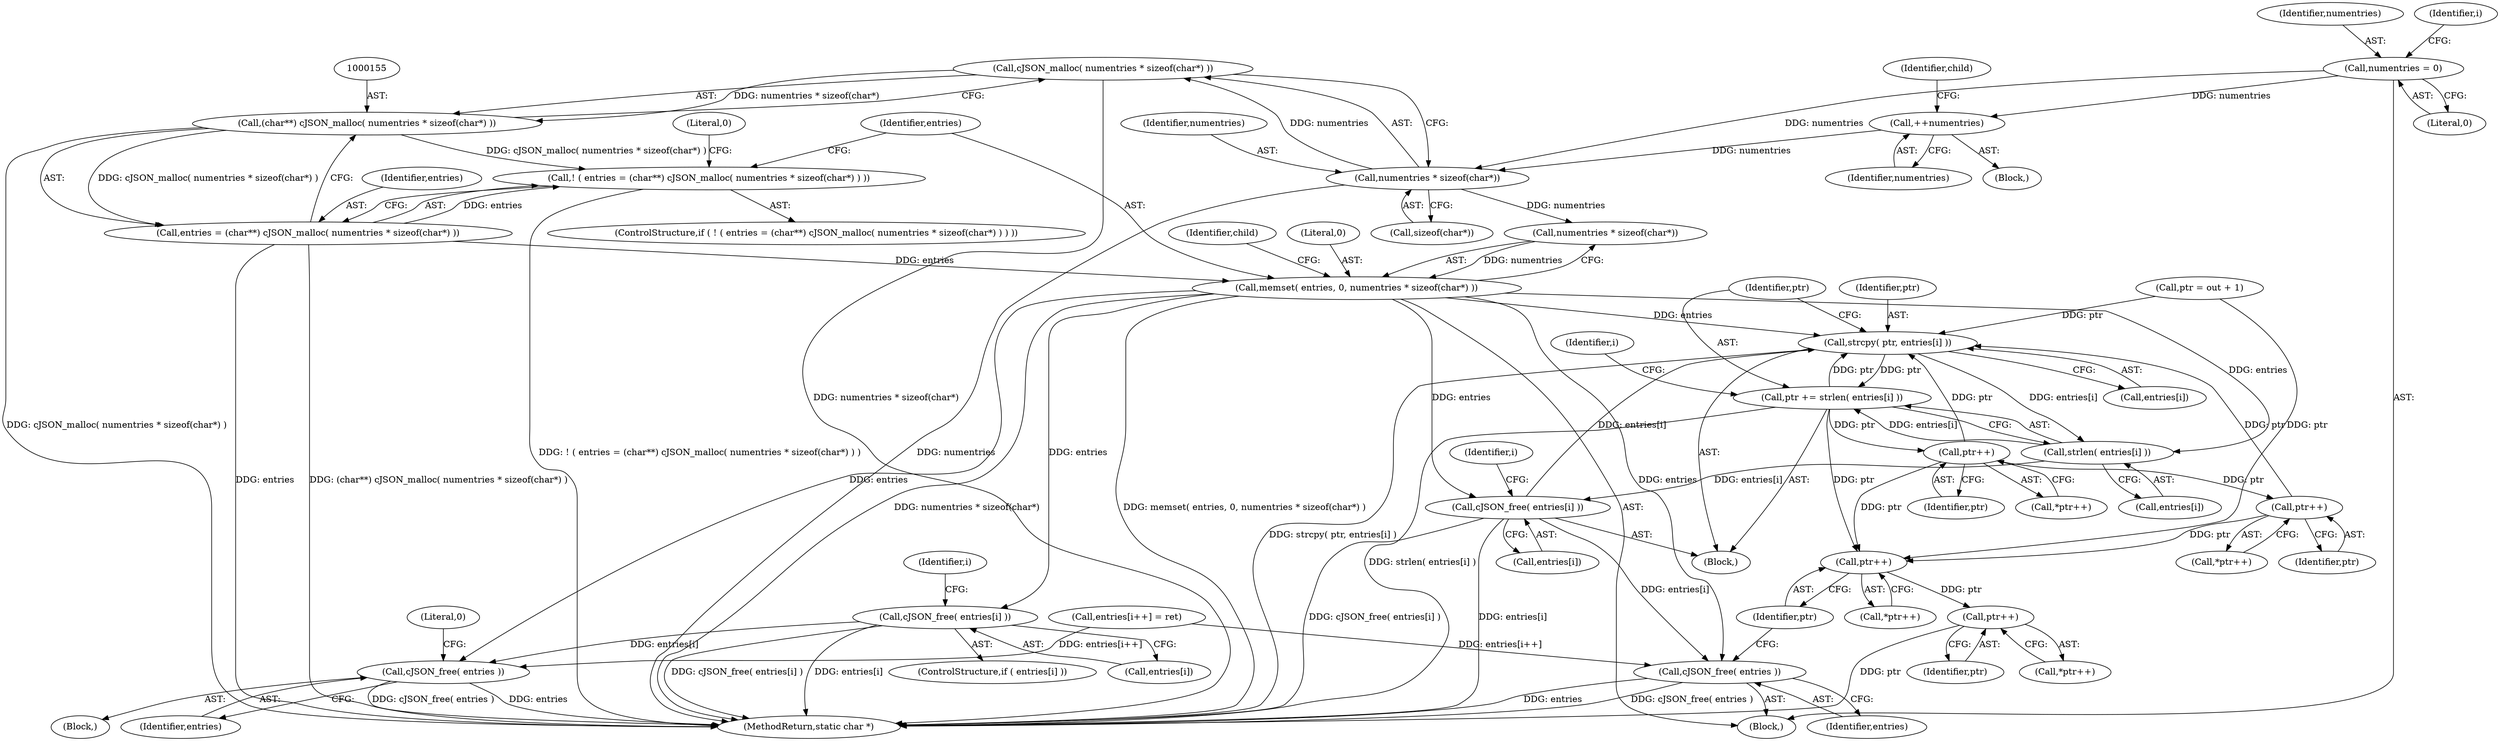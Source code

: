digraph "1_iperf_91f2fa59e8ed80dfbf400add0164ee0e508e412a_40@API" {
"1000156" [label="(Call,cJSON_malloc( numentries * sizeof(char*) ))"];
"1000157" [label="(Call,numentries * sizeof(char*))"];
"1000129" [label="(Call,numentries = 0)"];
"1000143" [label="(Call,++numentries)"];
"1000154" [label="(Call,(char**) cJSON_malloc( numentries * sizeof(char*) ))"];
"1000151" [label="(Call,! ( entries = (char**) cJSON_malloc( numentries * sizeof(char*) ) ))"];
"1000152" [label="(Call,entries = (char**) cJSON_malloc( numentries * sizeof(char*) ))"];
"1000163" [label="(Call,memset( entries, 0, numentries * sizeof(char*) ))"];
"1000249" [label="(Call,cJSON_free( entries[i] ))"];
"1000253" [label="(Call,cJSON_free( entries ))"];
"1000280" [label="(Call,strcpy( ptr, entries[i] ))"];
"1000285" [label="(Call,ptr += strlen( entries[i] ))"];
"1000300" [label="(Call,ptr++)"];
"1000307" [label="(Call,ptr++)"];
"1000322" [label="(Call,ptr++)"];
"1000327" [label="(Call,ptr++)"];
"1000287" [label="(Call,strlen( entries[i] ))"];
"1000314" [label="(Call,cJSON_free( entries[i] ))"];
"1000318" [label="(Call,cJSON_free( entries ))"];
"1000306" [label="(Call,*ptr++)"];
"1000301" [label="(Identifier,ptr)"];
"1000318" [label="(Call,cJSON_free( entries ))"];
"1000153" [label="(Identifier,entries)"];
"1000110" [label="(Block,)"];
"1000322" [label="(Call,ptr++)"];
"1000157" [label="(Call,numentries * sizeof(char*))"];
"1000151" [label="(Call,! ( entries = (char**) cJSON_malloc( numentries * sizeof(char*) ) ))"];
"1000282" [label="(Call,entries[i])"];
"1000288" [label="(Call,entries[i])"];
"1000158" [label="(Identifier,numentries)"];
"1000281" [label="(Identifier,ptr)"];
"1000319" [label="(Identifier,entries)"];
"1000326" [label="(Call,*ptr++)"];
"1000130" [label="(Identifier,numentries)"];
"1000299" [label="(Call,*ptr++)"];
"1000146" [label="(Identifier,child)"];
"1000164" [label="(Identifier,entries)"];
"1000245" [label="(ControlStructure,if ( entries[i] ))"];
"1000162" [label="(Literal,0)"];
"1000171" [label="(Identifier,child)"];
"1000314" [label="(Call,cJSON_free( entries[i] ))"];
"1000235" [label="(Block,)"];
"1000129" [label="(Call,numentries = 0)"];
"1000308" [label="(Identifier,ptr)"];
"1000131" [label="(Literal,0)"];
"1000286" [label="(Identifier,ptr)"];
"1000150" [label="(ControlStructure,if ( ! ( entries = (char**) cJSON_malloc( numentries * sizeof(char*) ) ) ))"];
"1000156" [label="(Call,cJSON_malloc( numentries * sizeof(char*) ))"];
"1000323" [label="(Identifier,ptr)"];
"1000261" [label="(Call,ptr = out + 1)"];
"1000280" [label="(Call,strcpy( ptr, entries[i] ))"];
"1000253" [label="(Call,cJSON_free( entries ))"];
"1000307" [label="(Call,ptr++)"];
"1000249" [label="(Call,cJSON_free( entries[i] ))"];
"1000144" [label="(Identifier,numentries)"];
"1000321" [label="(Call,*ptr++)"];
"1000142" [label="(Block,)"];
"1000159" [label="(Call,sizeof(char*))"];
"1000244" [label="(Identifier,i)"];
"1000256" [label="(Literal,0)"];
"1000285" [label="(Call,ptr += strlen( entries[i] ))"];
"1000163" [label="(Call,memset( entries, 0, numentries * sizeof(char*) ))"];
"1000315" [label="(Call,entries[i])"];
"1000154" [label="(Call,(char**) cJSON_malloc( numentries * sizeof(char*) ))"];
"1000250" [label="(Call,entries[i])"];
"1000166" [label="(Call,numentries * sizeof(char*))"];
"1000152" [label="(Call,entries = (char**) cJSON_malloc( numentries * sizeof(char*) ))"];
"1000254" [label="(Identifier,entries)"];
"1000165" [label="(Literal,0)"];
"1000328" [label="(Identifier,ptr)"];
"1000143" [label="(Call,++numentries)"];
"1000189" [label="(Call,entries[i++] = ret)"];
"1000300" [label="(Call,ptr++)"];
"1000287" [label="(Call,strlen( entries[i] ))"];
"1000293" [label="(Identifier,i)"];
"1000327" [label="(Call,ptr++)"];
"1000332" [label="(MethodReturn,static char *)"];
"1000278" [label="(Identifier,i)"];
"1000279" [label="(Block,)"];
"1000134" [label="(Identifier,i)"];
"1000156" -> "1000154"  [label="AST: "];
"1000156" -> "1000157"  [label="CFG: "];
"1000157" -> "1000156"  [label="AST: "];
"1000154" -> "1000156"  [label="CFG: "];
"1000156" -> "1000332"  [label="DDG: numentries * sizeof(char*)"];
"1000156" -> "1000154"  [label="DDG: numentries * sizeof(char*)"];
"1000157" -> "1000156"  [label="DDG: numentries"];
"1000157" -> "1000159"  [label="CFG: "];
"1000158" -> "1000157"  [label="AST: "];
"1000159" -> "1000157"  [label="AST: "];
"1000157" -> "1000332"  [label="DDG: numentries"];
"1000129" -> "1000157"  [label="DDG: numentries"];
"1000143" -> "1000157"  [label="DDG: numentries"];
"1000157" -> "1000166"  [label="DDG: numentries"];
"1000129" -> "1000110"  [label="AST: "];
"1000129" -> "1000131"  [label="CFG: "];
"1000130" -> "1000129"  [label="AST: "];
"1000131" -> "1000129"  [label="AST: "];
"1000134" -> "1000129"  [label="CFG: "];
"1000129" -> "1000143"  [label="DDG: numentries"];
"1000143" -> "1000142"  [label="AST: "];
"1000143" -> "1000144"  [label="CFG: "];
"1000144" -> "1000143"  [label="AST: "];
"1000146" -> "1000143"  [label="CFG: "];
"1000154" -> "1000152"  [label="AST: "];
"1000155" -> "1000154"  [label="AST: "];
"1000152" -> "1000154"  [label="CFG: "];
"1000154" -> "1000332"  [label="DDG: cJSON_malloc( numentries * sizeof(char*) )"];
"1000154" -> "1000151"  [label="DDG: cJSON_malloc( numentries * sizeof(char*) )"];
"1000154" -> "1000152"  [label="DDG: cJSON_malloc( numentries * sizeof(char*) )"];
"1000151" -> "1000150"  [label="AST: "];
"1000151" -> "1000152"  [label="CFG: "];
"1000152" -> "1000151"  [label="AST: "];
"1000162" -> "1000151"  [label="CFG: "];
"1000164" -> "1000151"  [label="CFG: "];
"1000151" -> "1000332"  [label="DDG: ! ( entries = (char**) cJSON_malloc( numentries * sizeof(char*) ) )"];
"1000152" -> "1000151"  [label="DDG: entries"];
"1000153" -> "1000152"  [label="AST: "];
"1000152" -> "1000332"  [label="DDG: entries"];
"1000152" -> "1000332"  [label="DDG: (char**) cJSON_malloc( numentries * sizeof(char*) )"];
"1000152" -> "1000163"  [label="DDG: entries"];
"1000163" -> "1000110"  [label="AST: "];
"1000163" -> "1000166"  [label="CFG: "];
"1000164" -> "1000163"  [label="AST: "];
"1000165" -> "1000163"  [label="AST: "];
"1000166" -> "1000163"  [label="AST: "];
"1000171" -> "1000163"  [label="CFG: "];
"1000163" -> "1000332"  [label="DDG: numentries * sizeof(char*)"];
"1000163" -> "1000332"  [label="DDG: memset( entries, 0, numentries * sizeof(char*) )"];
"1000166" -> "1000163"  [label="DDG: numentries"];
"1000163" -> "1000249"  [label="DDG: entries"];
"1000163" -> "1000253"  [label="DDG: entries"];
"1000163" -> "1000280"  [label="DDG: entries"];
"1000163" -> "1000287"  [label="DDG: entries"];
"1000163" -> "1000314"  [label="DDG: entries"];
"1000163" -> "1000318"  [label="DDG: entries"];
"1000249" -> "1000245"  [label="AST: "];
"1000249" -> "1000250"  [label="CFG: "];
"1000250" -> "1000249"  [label="AST: "];
"1000244" -> "1000249"  [label="CFG: "];
"1000249" -> "1000332"  [label="DDG: entries[i]"];
"1000249" -> "1000332"  [label="DDG: cJSON_free( entries[i] )"];
"1000249" -> "1000253"  [label="DDG: entries[i]"];
"1000253" -> "1000235"  [label="AST: "];
"1000253" -> "1000254"  [label="CFG: "];
"1000254" -> "1000253"  [label="AST: "];
"1000256" -> "1000253"  [label="CFG: "];
"1000253" -> "1000332"  [label="DDG: cJSON_free( entries )"];
"1000253" -> "1000332"  [label="DDG: entries"];
"1000189" -> "1000253"  [label="DDG: entries[i++]"];
"1000280" -> "1000279"  [label="AST: "];
"1000280" -> "1000282"  [label="CFG: "];
"1000281" -> "1000280"  [label="AST: "];
"1000282" -> "1000280"  [label="AST: "];
"1000286" -> "1000280"  [label="CFG: "];
"1000280" -> "1000332"  [label="DDG: strcpy( ptr, entries[i] )"];
"1000285" -> "1000280"  [label="DDG: ptr"];
"1000300" -> "1000280"  [label="DDG: ptr"];
"1000261" -> "1000280"  [label="DDG: ptr"];
"1000307" -> "1000280"  [label="DDG: ptr"];
"1000314" -> "1000280"  [label="DDG: entries[i]"];
"1000280" -> "1000285"  [label="DDG: ptr"];
"1000280" -> "1000287"  [label="DDG: entries[i]"];
"1000285" -> "1000279"  [label="AST: "];
"1000285" -> "1000287"  [label="CFG: "];
"1000286" -> "1000285"  [label="AST: "];
"1000287" -> "1000285"  [label="AST: "];
"1000293" -> "1000285"  [label="CFG: "];
"1000285" -> "1000332"  [label="DDG: strlen( entries[i] )"];
"1000287" -> "1000285"  [label="DDG: entries[i]"];
"1000285" -> "1000300"  [label="DDG: ptr"];
"1000285" -> "1000322"  [label="DDG: ptr"];
"1000300" -> "1000299"  [label="AST: "];
"1000300" -> "1000301"  [label="CFG: "];
"1000301" -> "1000300"  [label="AST: "];
"1000299" -> "1000300"  [label="CFG: "];
"1000300" -> "1000307"  [label="DDG: ptr"];
"1000300" -> "1000322"  [label="DDG: ptr"];
"1000307" -> "1000306"  [label="AST: "];
"1000307" -> "1000308"  [label="CFG: "];
"1000308" -> "1000307"  [label="AST: "];
"1000306" -> "1000307"  [label="CFG: "];
"1000307" -> "1000322"  [label="DDG: ptr"];
"1000322" -> "1000321"  [label="AST: "];
"1000322" -> "1000323"  [label="CFG: "];
"1000323" -> "1000322"  [label="AST: "];
"1000321" -> "1000322"  [label="CFG: "];
"1000261" -> "1000322"  [label="DDG: ptr"];
"1000322" -> "1000327"  [label="DDG: ptr"];
"1000327" -> "1000326"  [label="AST: "];
"1000327" -> "1000328"  [label="CFG: "];
"1000328" -> "1000327"  [label="AST: "];
"1000326" -> "1000327"  [label="CFG: "];
"1000327" -> "1000332"  [label="DDG: ptr"];
"1000287" -> "1000288"  [label="CFG: "];
"1000288" -> "1000287"  [label="AST: "];
"1000287" -> "1000314"  [label="DDG: entries[i]"];
"1000314" -> "1000279"  [label="AST: "];
"1000314" -> "1000315"  [label="CFG: "];
"1000315" -> "1000314"  [label="AST: "];
"1000278" -> "1000314"  [label="CFG: "];
"1000314" -> "1000332"  [label="DDG: entries[i]"];
"1000314" -> "1000332"  [label="DDG: cJSON_free( entries[i] )"];
"1000314" -> "1000318"  [label="DDG: entries[i]"];
"1000318" -> "1000110"  [label="AST: "];
"1000318" -> "1000319"  [label="CFG: "];
"1000319" -> "1000318"  [label="AST: "];
"1000323" -> "1000318"  [label="CFG: "];
"1000318" -> "1000332"  [label="DDG: cJSON_free( entries )"];
"1000318" -> "1000332"  [label="DDG: entries"];
"1000189" -> "1000318"  [label="DDG: entries[i++]"];
}
